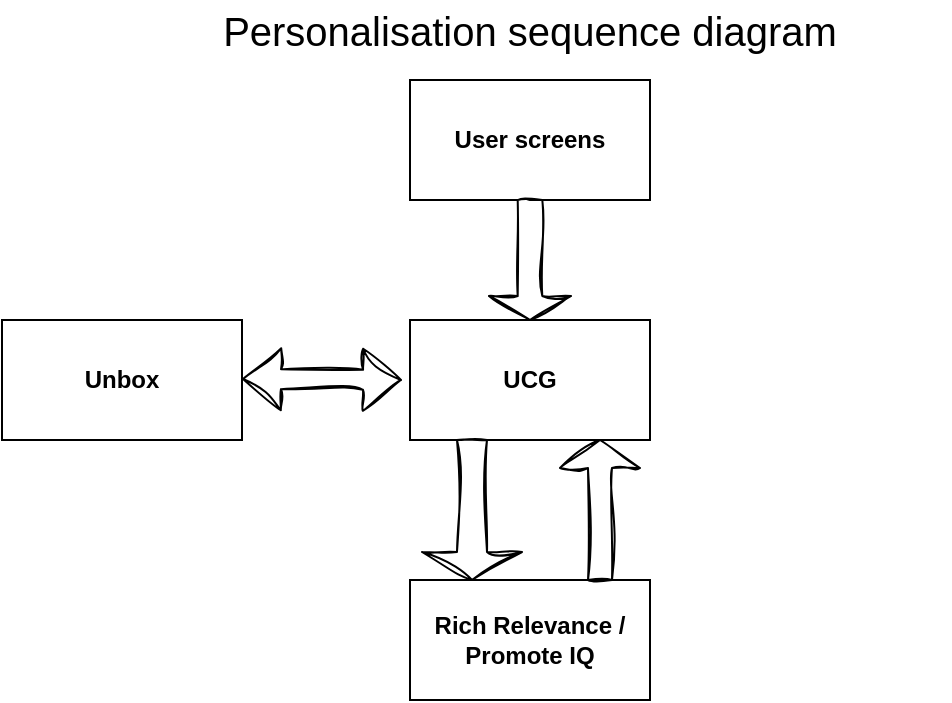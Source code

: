 <mxfile version="24.0.0" type="github">
  <diagram name="Page-1" id="d4IhMq_CG_GZfpvDpSVi">
    <mxGraphModel dx="1114" dy="601" grid="1" gridSize="10" guides="1" tooltips="1" connect="1" arrows="1" fold="1" page="1" pageScale="1" pageWidth="827" pageHeight="1169" math="0" shadow="0">
      <root>
        <mxCell id="0" />
        <mxCell id="1" parent="0" />
        <mxCell id="wSQvO-TXLfBxeHZUAKMH-1" value="&lt;b&gt;User screens&lt;/b&gt;" style="rounded=0;whiteSpace=wrap;html=1;" parent="1" vertex="1">
          <mxGeometry x="294" y="70" width="120" height="60" as="geometry" />
        </mxCell>
        <mxCell id="wSQvO-TXLfBxeHZUAKMH-2" value="&lt;b&gt;UCG&lt;/b&gt;" style="rounded=0;whiteSpace=wrap;html=1;" parent="1" vertex="1">
          <mxGeometry x="294" y="190" width="120" height="60" as="geometry" />
        </mxCell>
        <mxCell id="wSQvO-TXLfBxeHZUAKMH-3" value="&lt;b&gt;Rich Relevance / Promote IQ&lt;/b&gt;" style="rounded=0;whiteSpace=wrap;html=1;" parent="1" vertex="1">
          <mxGeometry x="294" y="320" width="120" height="60" as="geometry" />
        </mxCell>
        <mxCell id="wSQvO-TXLfBxeHZUAKMH-12" value="&lt;font style=&quot;font-size: 20px;&quot;&gt;Personalisation sequence diagram&lt;/font&gt;" style="text;html=1;align=center;verticalAlign=middle;whiteSpace=wrap;rounded=0;" parent="1" vertex="1">
          <mxGeometry x="144" y="30" width="420" height="30" as="geometry" />
        </mxCell>
        <mxCell id="DUWWS3SACW7vPJlCMb2T-2" value="" style="shape=singleArrow;direction=north;whiteSpace=wrap;html=1;sketch=1;hachureGap=4;jiggle=2;curveFitting=1;" vertex="1" parent="1">
          <mxGeometry x="369" y="250" width="40" height="70" as="geometry" />
        </mxCell>
        <mxCell id="DUWWS3SACW7vPJlCMb2T-3" value="" style="shape=singleArrow;direction=south;whiteSpace=wrap;html=1;sketch=1;hachureGap=4;jiggle=2;curveFitting=1;" vertex="1" parent="1">
          <mxGeometry x="300" y="250" width="50" height="70" as="geometry" />
        </mxCell>
        <mxCell id="DUWWS3SACW7vPJlCMb2T-5" value="" style="shape=singleArrow;direction=south;whiteSpace=wrap;html=1;sketch=1;hachureGap=4;jiggle=2;curveFitting=1;" vertex="1" parent="1">
          <mxGeometry x="333.5" y="130" width="41" height="60" as="geometry" />
        </mxCell>
        <mxCell id="DUWWS3SACW7vPJlCMb2T-7" value="&lt;b&gt;Unbox&lt;/b&gt;" style="rounded=0;whiteSpace=wrap;html=1;" vertex="1" parent="1">
          <mxGeometry x="90" y="190" width="120" height="60" as="geometry" />
        </mxCell>
        <mxCell id="DUWWS3SACW7vPJlCMb2T-8" value="" style="shape=flexArrow;endArrow=classic;startArrow=classic;html=1;rounded=0;sketch=1;hachureGap=4;jiggle=2;curveFitting=1;" edge="1" parent="1">
          <mxGeometry width="100" height="100" relative="1" as="geometry">
            <mxPoint x="210" y="219.5" as="sourcePoint" />
            <mxPoint x="290" y="220" as="targetPoint" />
          </mxGeometry>
        </mxCell>
      </root>
    </mxGraphModel>
  </diagram>
</mxfile>
